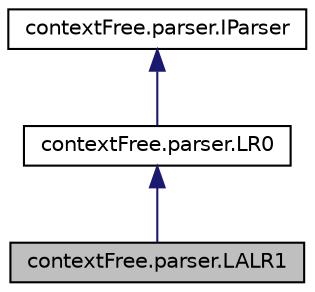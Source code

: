 digraph G
{
  edge [fontname="Helvetica",fontsize="10",labelfontname="Helvetica",labelfontsize="10"];
  node [fontname="Helvetica",fontsize="10",shape=record];
  Node1 [label="contextFree.parser.LALR1",height=0.2,width=0.4,color="black", fillcolor="grey75", style="filled" fontcolor="black"];
  Node2 -> Node1 [dir="back",color="midnightblue",fontsize="10",style="solid"];
  Node2 [label="contextFree.parser.LR0",height=0.2,width=0.4,color="black", fillcolor="white", style="filled",URL="$classcontext_free_1_1parser_1_1_l_r0.html"];
  Node3 -> Node2 [dir="back",color="midnightblue",fontsize="10",style="solid"];
  Node3 [label="contextFree.parser.IParser",height=0.2,width=0.4,color="black", fillcolor="white", style="filled",URL="$interfacecontext_free_1_1parser_1_1_i_parser.html"];
}
